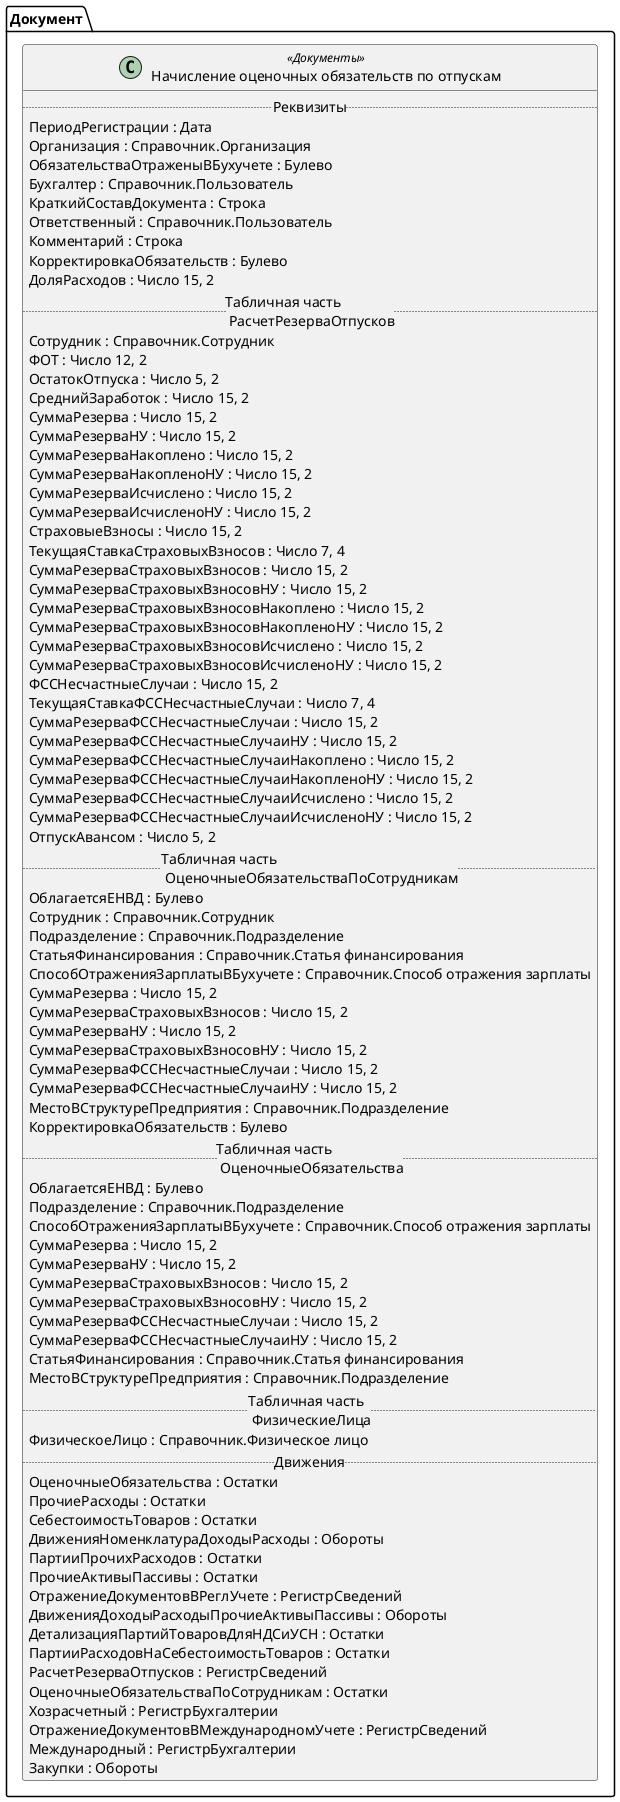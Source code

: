 ﻿@startuml НачислениеОценочныхОбязательствПоОтпускам
'!include templates.wsd
'..\include templates.wsd
class Документ.НачислениеОценочныхОбязательствПоОтпускам as "Начисление оценочных обязательств по отпускам" <<Документы>>
{
..Реквизиты..
ПериодРегистрации : Дата
Организация : Справочник.Организация
ОбязательстваОтраженыВБухучете : Булево
Бухгалтер : Справочник.Пользователь
КраткийСоставДокумента : Строка
Ответственный : Справочник.Пользователь
Комментарий : Строка
КорректировкаОбязательств : Булево
ДоляРасходов : Число 15, 2
..Табличная часть \n РасчетРезерваОтпусков..
Сотрудник : Справочник.Сотрудник
ФОТ : Число 12, 2
ОстатокОтпуска : Число 5, 2
СреднийЗаработок : Число 15, 2
СуммаРезерва : Число 15, 2
СуммаРезерваНУ : Число 15, 2
СуммаРезерваНакоплено : Число 15, 2
СуммаРезерваНакопленоНУ : Число 15, 2
СуммаРезерваИсчислено : Число 15, 2
СуммаРезерваИсчисленоНУ : Число 15, 2
СтраховыеВзносы : Число 15, 2
ТекущаяСтавкаСтраховыхВзносов : Число 7, 4
СуммаРезерваСтраховыхВзносов : Число 15, 2
СуммаРезерваСтраховыхВзносовНУ : Число 15, 2
СуммаРезерваСтраховыхВзносовНакоплено : Число 15, 2
СуммаРезерваСтраховыхВзносовНакопленоНУ : Число 15, 2
СуммаРезерваСтраховыхВзносовИсчислено : Число 15, 2
СуммаРезерваСтраховыхВзносовИсчисленоНУ : Число 15, 2
ФССНесчастныеСлучаи : Число 15, 2
ТекущаяСтавкаФССНесчастныеСлучаи : Число 7, 4
СуммаРезерваФССНесчастныеСлучаи : Число 15, 2
СуммаРезерваФССНесчастныеСлучаиНУ : Число 15, 2
СуммаРезерваФССНесчастныеСлучаиНакоплено : Число 15, 2
СуммаРезерваФССНесчастныеСлучаиНакопленоНУ : Число 15, 2
СуммаРезерваФССНесчастныеСлучаиИсчислено : Число 15, 2
СуммаРезерваФССНесчастныеСлучаиИсчисленоНУ : Число 15, 2
ОтпускАвансом : Число 5, 2
..Табличная часть \n ОценочныеОбязательстваПоСотрудникам..
ОблагаетсяЕНВД : Булево
Сотрудник : Справочник.Сотрудник
Подразделение : Справочник.Подразделение
СтатьяФинансирования : Справочник.Статья финансирования
СпособОтраженияЗарплатыВБухучете : Справочник.Способ отражения зарплаты
СуммаРезерва : Число 15, 2
СуммаРезерваСтраховыхВзносов : Число 15, 2
СуммаРезерваНУ : Число 15, 2
СуммаРезерваСтраховыхВзносовНУ : Число 15, 2
СуммаРезерваФССНесчастныеСлучаи : Число 15, 2
СуммаРезерваФССНесчастныеСлучаиНУ : Число 15, 2
МестоВСтруктуреПредприятия : Справочник.Подразделение
КорректировкаОбязательств : Булево
..Табличная часть \n ОценочныеОбязательства..
ОблагаетсяЕНВД : Булево
Подразделение : Справочник.Подразделение
СпособОтраженияЗарплатыВБухучете : Справочник.Способ отражения зарплаты
СуммаРезерва : Число 15, 2
СуммаРезерваНУ : Число 15, 2
СуммаРезерваСтраховыхВзносов : Число 15, 2
СуммаРезерваСтраховыхВзносовНУ : Число 15, 2
СуммаРезерваФССНесчастныеСлучаи : Число 15, 2
СуммаРезерваФССНесчастныеСлучаиНУ : Число 15, 2
СтатьяФинансирования : Справочник.Статья финансирования
МестоВСтруктуреПредприятия : Справочник.Подразделение
..Табличная часть \n ФизическиеЛица..
ФизическоеЛицо : Справочник.Физическое лицо
..Движения..
ОценочныеОбязательства : Остатки
ПрочиеРасходы : Остатки
СебестоимостьТоваров : Остатки
ДвиженияНоменклатураДоходыРасходы : Обороты
ПартииПрочихРасходов : Остатки
ПрочиеАктивыПассивы : Остатки
ОтражениеДокументовВРеглУчете : РегистрСведений
ДвиженияДоходыРасходыПрочиеАктивыПассивы : Обороты
ДетализацияПартийТоваровДляНДСиУСН : Остатки
ПартииРасходовНаСебестоимостьТоваров : Остатки
РасчетРезерваОтпусков : РегистрСведений
ОценочныеОбязательстваПоСотрудникам : Остатки
Хозрасчетный : РегистрБухгалтерии
ОтражениеДокументовВМеждународномУчете : РегистрСведений
Международный : РегистрБухгалтерии
Закупки : Обороты
}
@enduml
